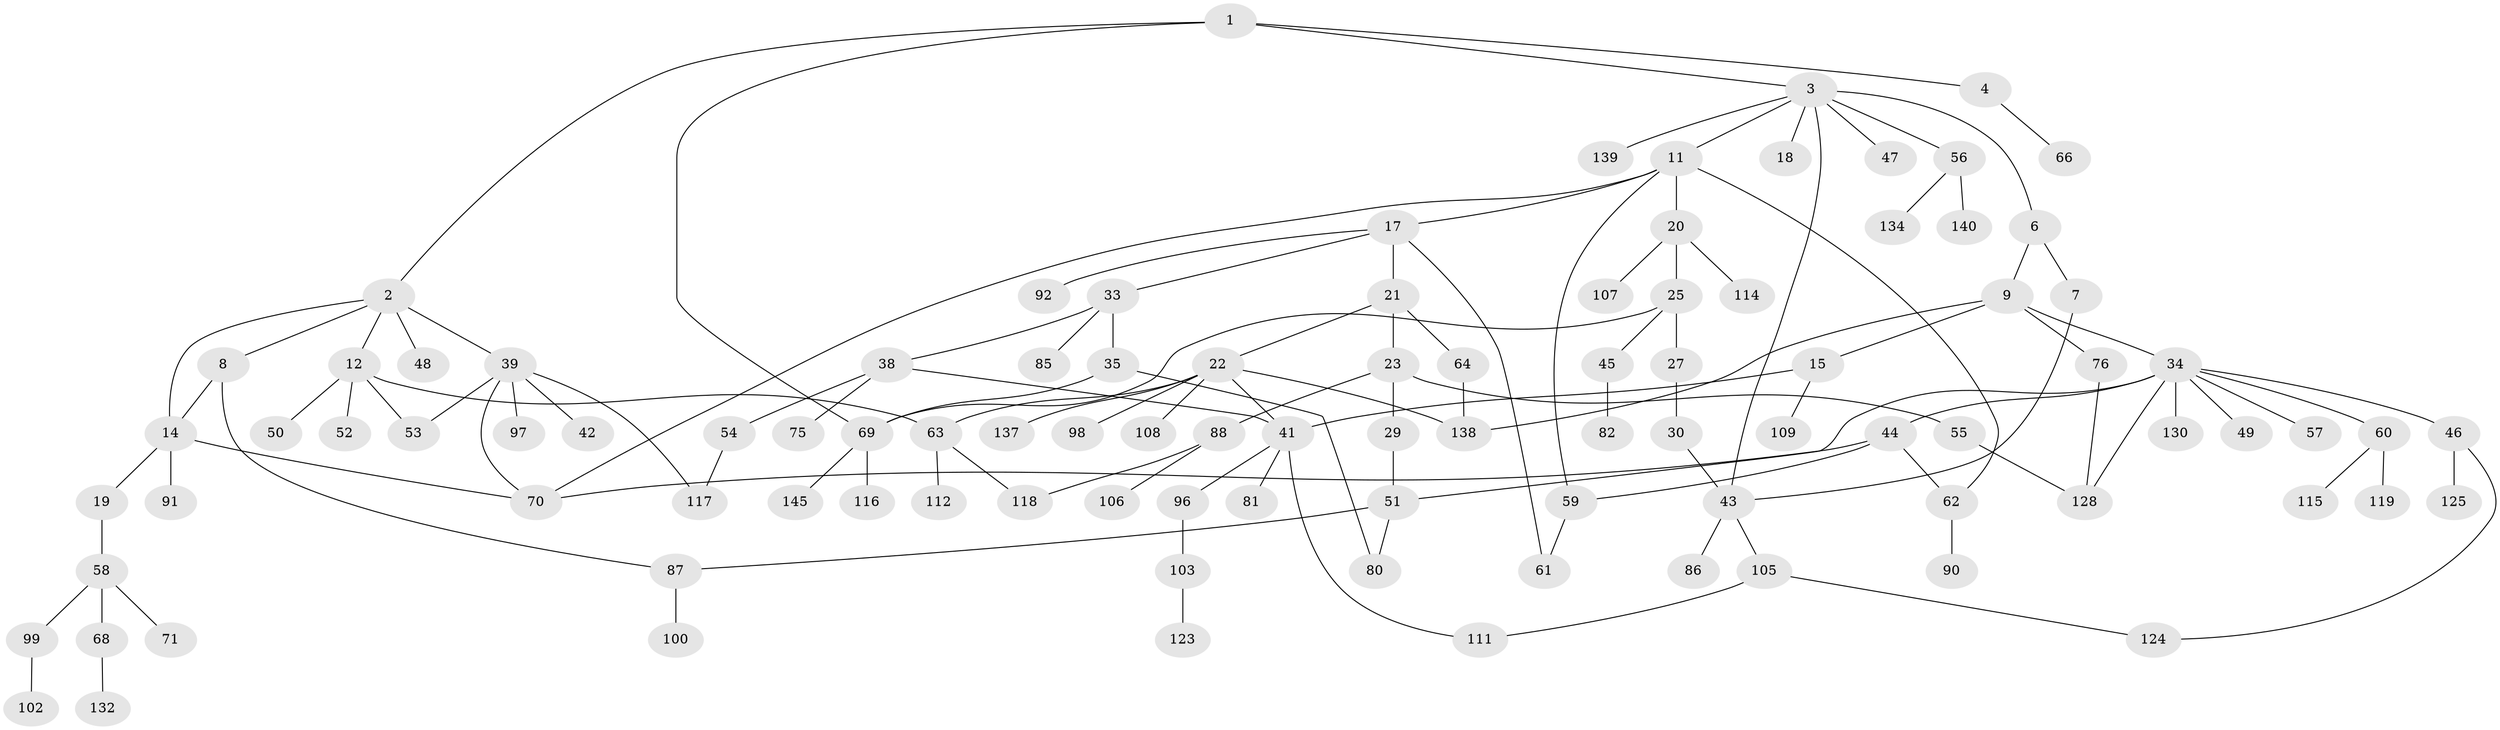 // Generated by graph-tools (version 1.1) at 2025/51/02/27/25 19:51:37]
// undirected, 101 vertices, 126 edges
graph export_dot {
graph [start="1"]
  node [color=gray90,style=filled];
  1 [super="+126"];
  2;
  3 [super="+5"];
  4;
  6 [super="+72"];
  7;
  8 [super="+16"];
  9 [super="+10"];
  11 [super="+13"];
  12 [super="+31"];
  14 [super="+110"];
  15;
  17 [super="+26"];
  18;
  19 [super="+141"];
  20 [super="+89"];
  21;
  22 [super="+32"];
  23 [super="+24"];
  25 [super="+28"];
  27;
  29 [super="+143"];
  30;
  33 [super="+36"];
  34 [super="+37"];
  35;
  38 [super="+40"];
  39 [super="+113"];
  41 [super="+121"];
  42;
  43 [super="+78"];
  44;
  45;
  46 [super="+77"];
  47 [super="+83"];
  48;
  49 [super="+67"];
  50;
  51;
  52;
  53 [super="+135"];
  54 [super="+144"];
  55;
  56 [super="+84"];
  57;
  58;
  59 [super="+95"];
  60;
  61 [super="+65"];
  62 [super="+79"];
  63 [super="+74"];
  64;
  66;
  68 [super="+101"];
  69 [super="+93"];
  70;
  71 [super="+73"];
  75;
  76 [super="+131"];
  80 [super="+94"];
  81;
  82;
  85;
  86;
  87 [super="+133"];
  88 [super="+104"];
  90;
  91;
  92 [super="+142"];
  96;
  97;
  98;
  99;
  100;
  102;
  103 [super="+120"];
  105 [super="+127"];
  106 [super="+122"];
  107;
  108;
  109;
  111;
  112;
  114;
  115;
  116;
  117 [super="+136"];
  118;
  119;
  123;
  124;
  125;
  128 [super="+129"];
  130;
  132;
  134;
  137;
  138;
  139;
  140;
  145;
  1 -- 2;
  1 -- 3;
  1 -- 4;
  1 -- 69;
  2 -- 8;
  2 -- 12;
  2 -- 39;
  2 -- 48;
  2 -- 14;
  3 -- 56;
  3 -- 18;
  3 -- 6;
  3 -- 11;
  3 -- 43;
  3 -- 139;
  3 -- 47;
  4 -- 66;
  6 -- 7;
  6 -- 9 [weight=2];
  7 -- 43;
  8 -- 14;
  8 -- 87;
  9 -- 34;
  9 -- 138;
  9 -- 76;
  9 -- 15;
  11 -- 20;
  11 -- 59;
  11 -- 70;
  11 -- 17;
  11 -- 62;
  12 -- 53;
  12 -- 63;
  12 -- 50;
  12 -- 52;
  14 -- 19;
  14 -- 91;
  14 -- 70;
  15 -- 109;
  15 -- 41;
  17 -- 21;
  17 -- 33;
  17 -- 61;
  17 -- 92;
  19 -- 58;
  20 -- 25;
  20 -- 114;
  20 -- 107;
  21 -- 22;
  21 -- 23;
  21 -- 64;
  22 -- 137;
  22 -- 63;
  22 -- 98;
  22 -- 108;
  22 -- 138;
  22 -- 41;
  23 -- 88;
  23 -- 55;
  23 -- 29;
  25 -- 27;
  25 -- 45;
  25 -- 69;
  27 -- 30;
  29 -- 51;
  30 -- 43;
  33 -- 35 [weight=2];
  33 -- 85;
  33 -- 38;
  34 -- 49;
  34 -- 51;
  34 -- 130;
  34 -- 128;
  34 -- 60;
  34 -- 57;
  34 -- 44;
  34 -- 46;
  35 -- 69;
  35 -- 80;
  38 -- 54;
  38 -- 41;
  38 -- 75;
  39 -- 42;
  39 -- 70;
  39 -- 97;
  39 -- 117;
  39 -- 53;
  41 -- 81;
  41 -- 96;
  41 -- 111;
  43 -- 86;
  43 -- 105;
  44 -- 70;
  44 -- 59;
  44 -- 62;
  45 -- 82;
  46 -- 124;
  46 -- 125;
  51 -- 87;
  51 -- 80;
  54 -- 117;
  55 -- 128;
  56 -- 140;
  56 -- 134;
  58 -- 68;
  58 -- 71;
  58 -- 99;
  59 -- 61;
  60 -- 115;
  60 -- 119;
  62 -- 90;
  63 -- 112;
  63 -- 118;
  64 -- 138;
  68 -- 132;
  69 -- 116;
  69 -- 145;
  76 -- 128;
  87 -- 100;
  88 -- 106;
  88 -- 118;
  96 -- 103;
  99 -- 102;
  103 -- 123;
  105 -- 124;
  105 -- 111;
}

